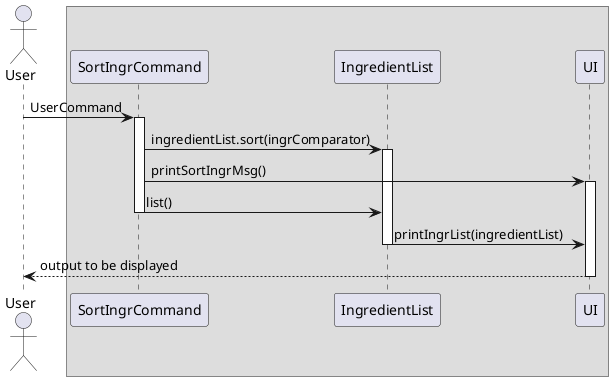 @startuml
'https://plantuml.com/sequence-diagram
actor User
box

User -> SortIngrCommand: UserCommand

activate SortIngrCommand

SortIngrCommand -> IngredientList: ingredientList.sort(ingrComparator)

activate IngredientList

SortIngrCommand -> UI : printSortIngrMsg()

activate UI

SortIngrCommand -> IngredientList: list()
deactivate SortIngrCommand

IngredientList -> UI: printIngrList(ingredientList)
deactivate IngredientList
User <-- UI: output to be displayed

 deactivate UI






@enduml